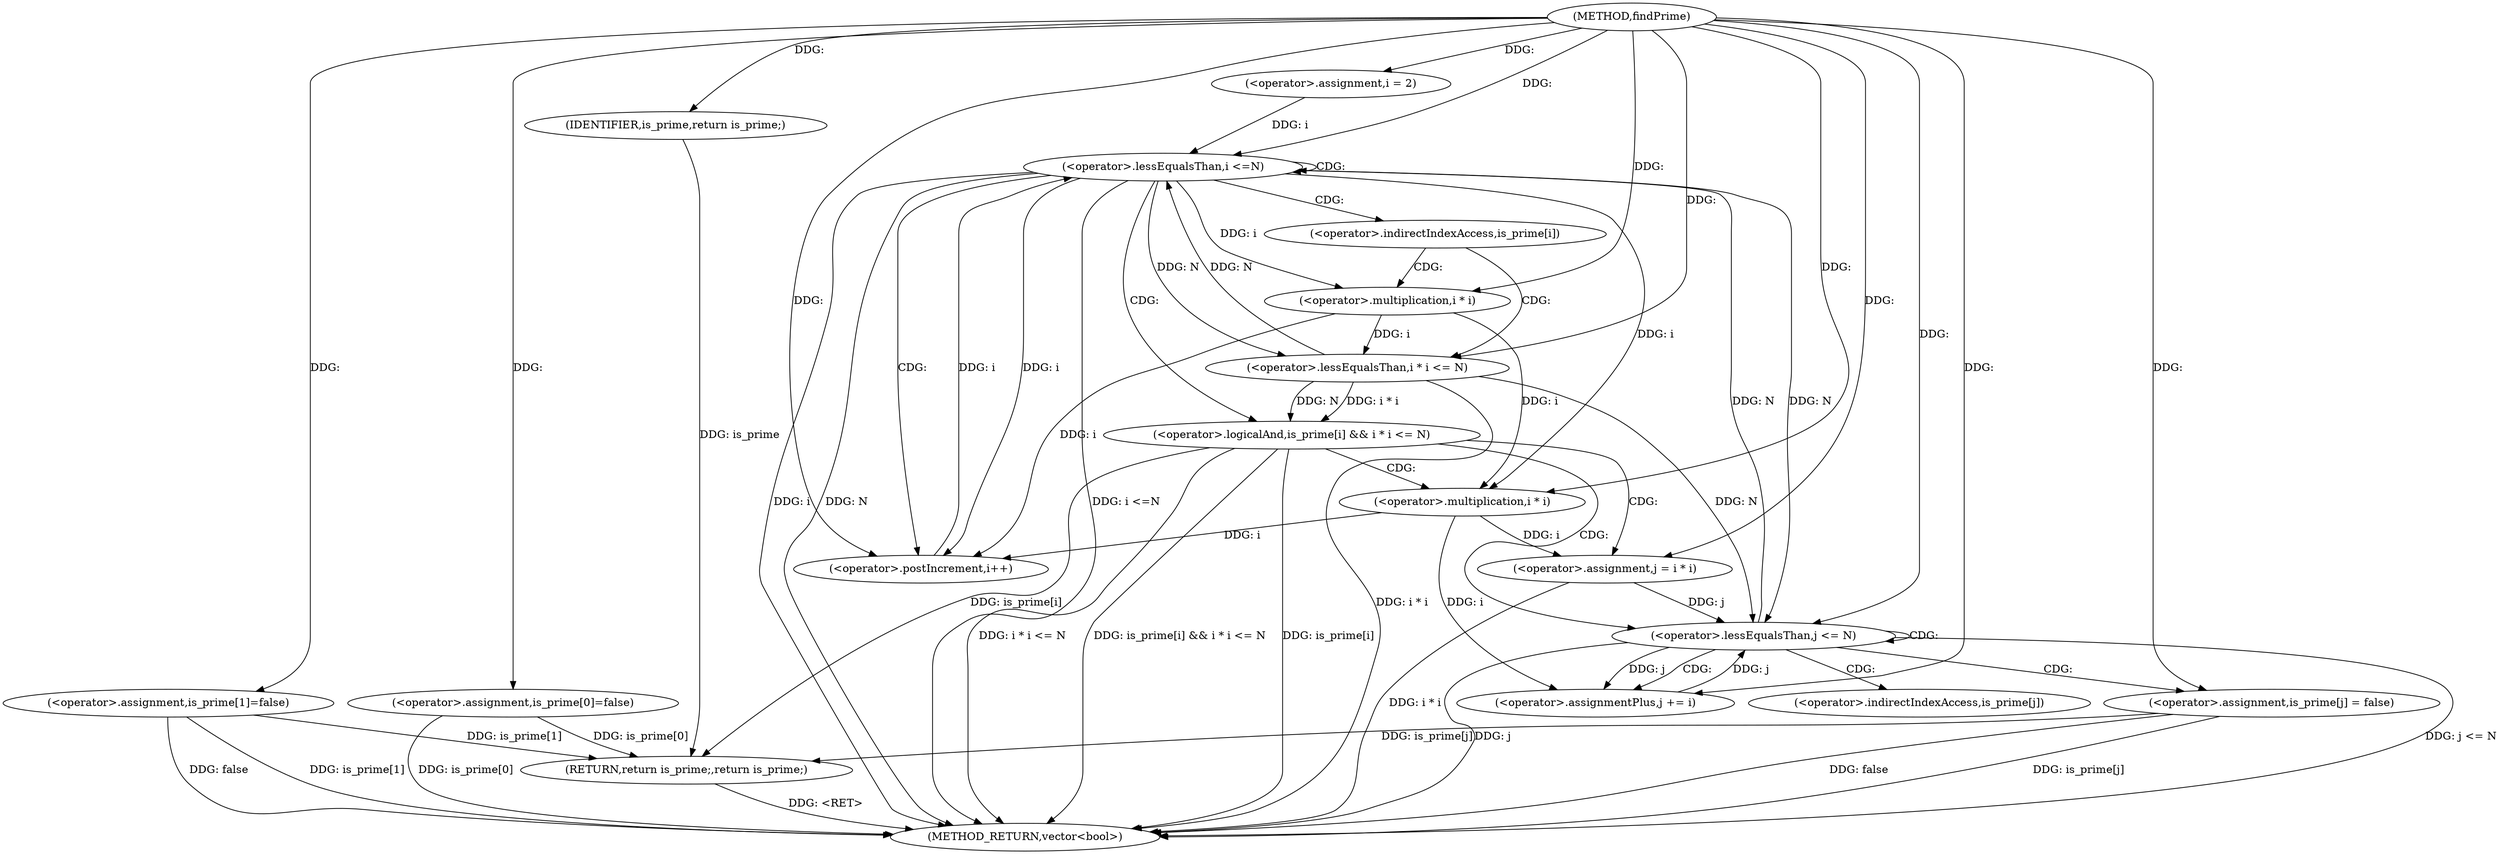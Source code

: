 digraph "findPrime" {  
"1000228" [label = "(METHOD,findPrime)" ]
"1000283" [label = "(METHOD_RETURN,vector<bool>)" ]
"1000231" [label = "(<operator>.assignment,is_prime[0]=false)" ]
"1000236" [label = "(<operator>.assignment,is_prime[1]=false)" ]
"1000281" [label = "(RETURN,return is_prime;,return is_prime;)" ]
"1000243" [label = "(<operator>.assignment,i = 2)" ]
"1000246" [label = "(<operator>.lessEqualsThan,i <=N)" ]
"1000249" [label = "(<operator>.postIncrement,i++)" ]
"1000282" [label = "(IDENTIFIER,is_prime,return is_prime;)" ]
"1000253" [label = "(<operator>.logicalAnd,is_prime[i] && i * i <= N)" ]
"1000257" [label = "(<operator>.lessEqualsThan,i * i <= N)" ]
"1000265" [label = "(<operator>.assignment,j = i * i)" ]
"1000270" [label = "(<operator>.lessEqualsThan,j <= N)" ]
"1000273" [label = "(<operator>.assignmentPlus,j += i)" ]
"1000276" [label = "(<operator>.assignment,is_prime[j] = false)" ]
"1000258" [label = "(<operator>.multiplication,i * i)" ]
"1000267" [label = "(<operator>.multiplication,i * i)" ]
"1000254" [label = "(<operator>.indirectIndexAccess,is_prime[i])" ]
"1000277" [label = "(<operator>.indirectIndexAccess,is_prime[j])" ]
  "1000231" -> "1000283"  [ label = "DDG: is_prime[0]"] 
  "1000236" -> "1000283"  [ label = "DDG: is_prime[1]"] 
  "1000236" -> "1000283"  [ label = "DDG: false"] 
  "1000246" -> "1000283"  [ label = "DDG: i"] 
  "1000246" -> "1000283"  [ label = "DDG: N"] 
  "1000246" -> "1000283"  [ label = "DDG: i <=N"] 
  "1000253" -> "1000283"  [ label = "DDG: is_prime[i]"] 
  "1000257" -> "1000283"  [ label = "DDG: i * i"] 
  "1000253" -> "1000283"  [ label = "DDG: i * i <= N"] 
  "1000253" -> "1000283"  [ label = "DDG: is_prime[i] && i * i <= N"] 
  "1000265" -> "1000283"  [ label = "DDG: i * i"] 
  "1000270" -> "1000283"  [ label = "DDG: j"] 
  "1000270" -> "1000283"  [ label = "DDG: j <= N"] 
  "1000276" -> "1000283"  [ label = "DDG: is_prime[j]"] 
  "1000276" -> "1000283"  [ label = "DDG: false"] 
  "1000281" -> "1000283"  [ label = "DDG: <RET>"] 
  "1000228" -> "1000231"  [ label = "DDG: "] 
  "1000228" -> "1000236"  [ label = "DDG: "] 
  "1000282" -> "1000281"  [ label = "DDG: is_prime"] 
  "1000231" -> "1000281"  [ label = "DDG: is_prime[0]"] 
  "1000236" -> "1000281"  [ label = "DDG: is_prime[1]"] 
  "1000253" -> "1000281"  [ label = "DDG: is_prime[i]"] 
  "1000276" -> "1000281"  [ label = "DDG: is_prime[j]"] 
  "1000228" -> "1000243"  [ label = "DDG: "] 
  "1000228" -> "1000282"  [ label = "DDG: "] 
  "1000243" -> "1000246"  [ label = "DDG: i"] 
  "1000249" -> "1000246"  [ label = "DDG: i"] 
  "1000228" -> "1000246"  [ label = "DDG: "] 
  "1000257" -> "1000246"  [ label = "DDG: N"] 
  "1000270" -> "1000246"  [ label = "DDG: N"] 
  "1000246" -> "1000249"  [ label = "DDG: i"] 
  "1000258" -> "1000249"  [ label = "DDG: i"] 
  "1000267" -> "1000249"  [ label = "DDG: i"] 
  "1000228" -> "1000249"  [ label = "DDG: "] 
  "1000257" -> "1000253"  [ label = "DDG: N"] 
  "1000257" -> "1000253"  [ label = "DDG: i * i"] 
  "1000258" -> "1000257"  [ label = "DDG: i"] 
  "1000246" -> "1000257"  [ label = "DDG: N"] 
  "1000228" -> "1000257"  [ label = "DDG: "] 
  "1000267" -> "1000265"  [ label = "DDG: i"] 
  "1000267" -> "1000273"  [ label = "DDG: i"] 
  "1000228" -> "1000273"  [ label = "DDG: "] 
  "1000228" -> "1000276"  [ label = "DDG: "] 
  "1000246" -> "1000258"  [ label = "DDG: i"] 
  "1000228" -> "1000258"  [ label = "DDG: "] 
  "1000228" -> "1000265"  [ label = "DDG: "] 
  "1000265" -> "1000270"  [ label = "DDG: j"] 
  "1000273" -> "1000270"  [ label = "DDG: j"] 
  "1000228" -> "1000270"  [ label = "DDG: "] 
  "1000246" -> "1000270"  [ label = "DDG: N"] 
  "1000257" -> "1000270"  [ label = "DDG: N"] 
  "1000270" -> "1000273"  [ label = "DDG: j"] 
  "1000246" -> "1000267"  [ label = "DDG: i"] 
  "1000258" -> "1000267"  [ label = "DDG: i"] 
  "1000228" -> "1000267"  [ label = "DDG: "] 
  "1000246" -> "1000254"  [ label = "CDG: "] 
  "1000246" -> "1000253"  [ label = "CDG: "] 
  "1000246" -> "1000246"  [ label = "CDG: "] 
  "1000246" -> "1000249"  [ label = "CDG: "] 
  "1000253" -> "1000267"  [ label = "CDG: "] 
  "1000253" -> "1000265"  [ label = "CDG: "] 
  "1000253" -> "1000270"  [ label = "CDG: "] 
  "1000254" -> "1000258"  [ label = "CDG: "] 
  "1000254" -> "1000257"  [ label = "CDG: "] 
  "1000270" -> "1000276"  [ label = "CDG: "] 
  "1000270" -> "1000273"  [ label = "CDG: "] 
  "1000270" -> "1000270"  [ label = "CDG: "] 
  "1000270" -> "1000277"  [ label = "CDG: "] 
}
